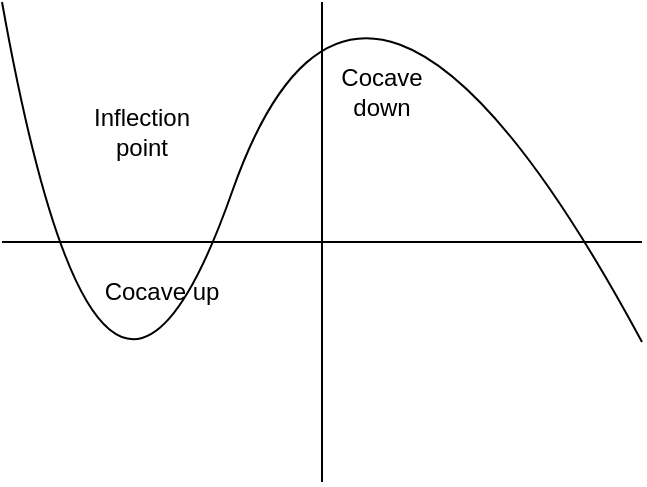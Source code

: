 <mxfile>
    <diagram id="gRAG9gzBstayLzz9ymqB" name="Page-1">
        <mxGraphModel dx="628" dy="659" grid="1" gridSize="10" guides="1" tooltips="1" connect="1" arrows="1" fold="1" page="1" pageScale="1" pageWidth="850" pageHeight="1100" math="0" shadow="0">
            <root>
                <mxCell id="0"/>
                <mxCell id="1" parent="0"/>
                <mxCell id="4" value="" style="endArrow=none;html=1;" edge="1" parent="1">
                    <mxGeometry width="50" height="50" relative="1" as="geometry">
                        <mxPoint x="280" y="400" as="sourcePoint"/>
                        <mxPoint x="280" y="160" as="targetPoint"/>
                    </mxGeometry>
                </mxCell>
                <mxCell id="5" value="" style="endArrow=none;html=1;" edge="1" parent="1">
                    <mxGeometry width="50" height="50" relative="1" as="geometry">
                        <mxPoint x="120" y="280" as="sourcePoint"/>
                        <mxPoint x="440" y="280" as="targetPoint"/>
                    </mxGeometry>
                </mxCell>
                <mxCell id="6" value="" style="curved=1;endArrow=none;html=1;endFill=0;" edge="1" parent="1">
                    <mxGeometry width="50" height="50" relative="1" as="geometry">
                        <mxPoint x="120" y="160" as="sourcePoint"/>
                        <mxPoint x="440" y="330" as="targetPoint"/>
                        <Array as="points">
                            <mxPoint x="170" y="440"/>
                            <mxPoint x="300" y="70"/>
                        </Array>
                    </mxGeometry>
                </mxCell>
                <mxCell id="7" value="Cocave down" style="text;html=1;align=center;verticalAlign=middle;whiteSpace=wrap;rounded=0;" vertex="1" parent="1">
                    <mxGeometry x="280" y="190" width="60" height="30" as="geometry"/>
                </mxCell>
                <mxCell id="9" value="Cocave up" style="text;html=1;align=center;verticalAlign=middle;whiteSpace=wrap;rounded=0;" vertex="1" parent="1">
                    <mxGeometry x="170" y="290" width="60" height="30" as="geometry"/>
                </mxCell>
                <mxCell id="10" value="Inflection point" style="text;html=1;align=center;verticalAlign=middle;whiteSpace=wrap;rounded=0;" vertex="1" parent="1">
                    <mxGeometry x="160" y="210" width="60" height="30" as="geometry"/>
                </mxCell>
            </root>
        </mxGraphModel>
    </diagram>
</mxfile>